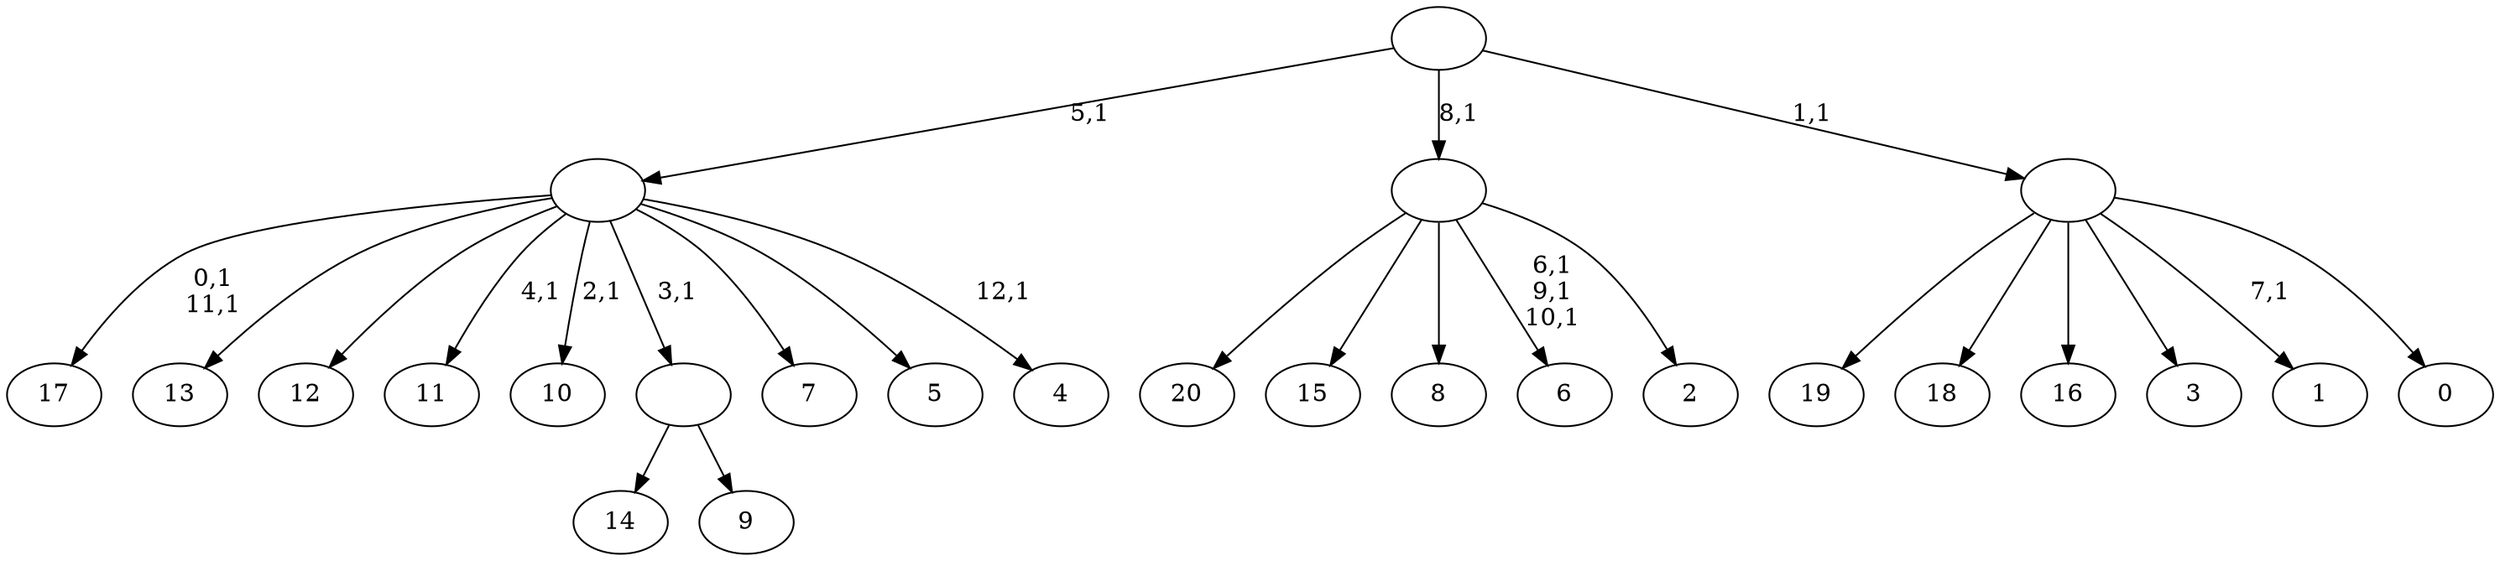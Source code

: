 digraph T {
	34 [label="20"]
	33 [label="19"]
	32 [label="18"]
	31 [label="17"]
	28 [label="16"]
	27 [label="15"]
	26 [label="14"]
	25 [label="13"]
	24 [label="12"]
	23 [label="11"]
	21 [label="10"]
	19 [label="9"]
	18 [label=""]
	17 [label="8"]
	16 [label="7"]
	15 [label="6"]
	11 [label="5"]
	10 [label="4"]
	8 [label=""]
	7 [label="3"]
	6 [label="2"]
	5 [label=""]
	4 [label="1"]
	2 [label="0"]
	1 [label=""]
	0 [label=""]
	18 -> 26 [label=""]
	18 -> 19 [label=""]
	8 -> 10 [label="12,1"]
	8 -> 21 [label="2,1"]
	8 -> 23 [label="4,1"]
	8 -> 31 [label="0,1\n11,1"]
	8 -> 25 [label=""]
	8 -> 24 [label=""]
	8 -> 18 [label="3,1"]
	8 -> 16 [label=""]
	8 -> 11 [label=""]
	5 -> 15 [label="6,1\n9,1\n10,1"]
	5 -> 34 [label=""]
	5 -> 27 [label=""]
	5 -> 17 [label=""]
	5 -> 6 [label=""]
	1 -> 4 [label="7,1"]
	1 -> 33 [label=""]
	1 -> 32 [label=""]
	1 -> 28 [label=""]
	1 -> 7 [label=""]
	1 -> 2 [label=""]
	0 -> 8 [label="5,1"]
	0 -> 5 [label="8,1"]
	0 -> 1 [label="1,1"]
}

